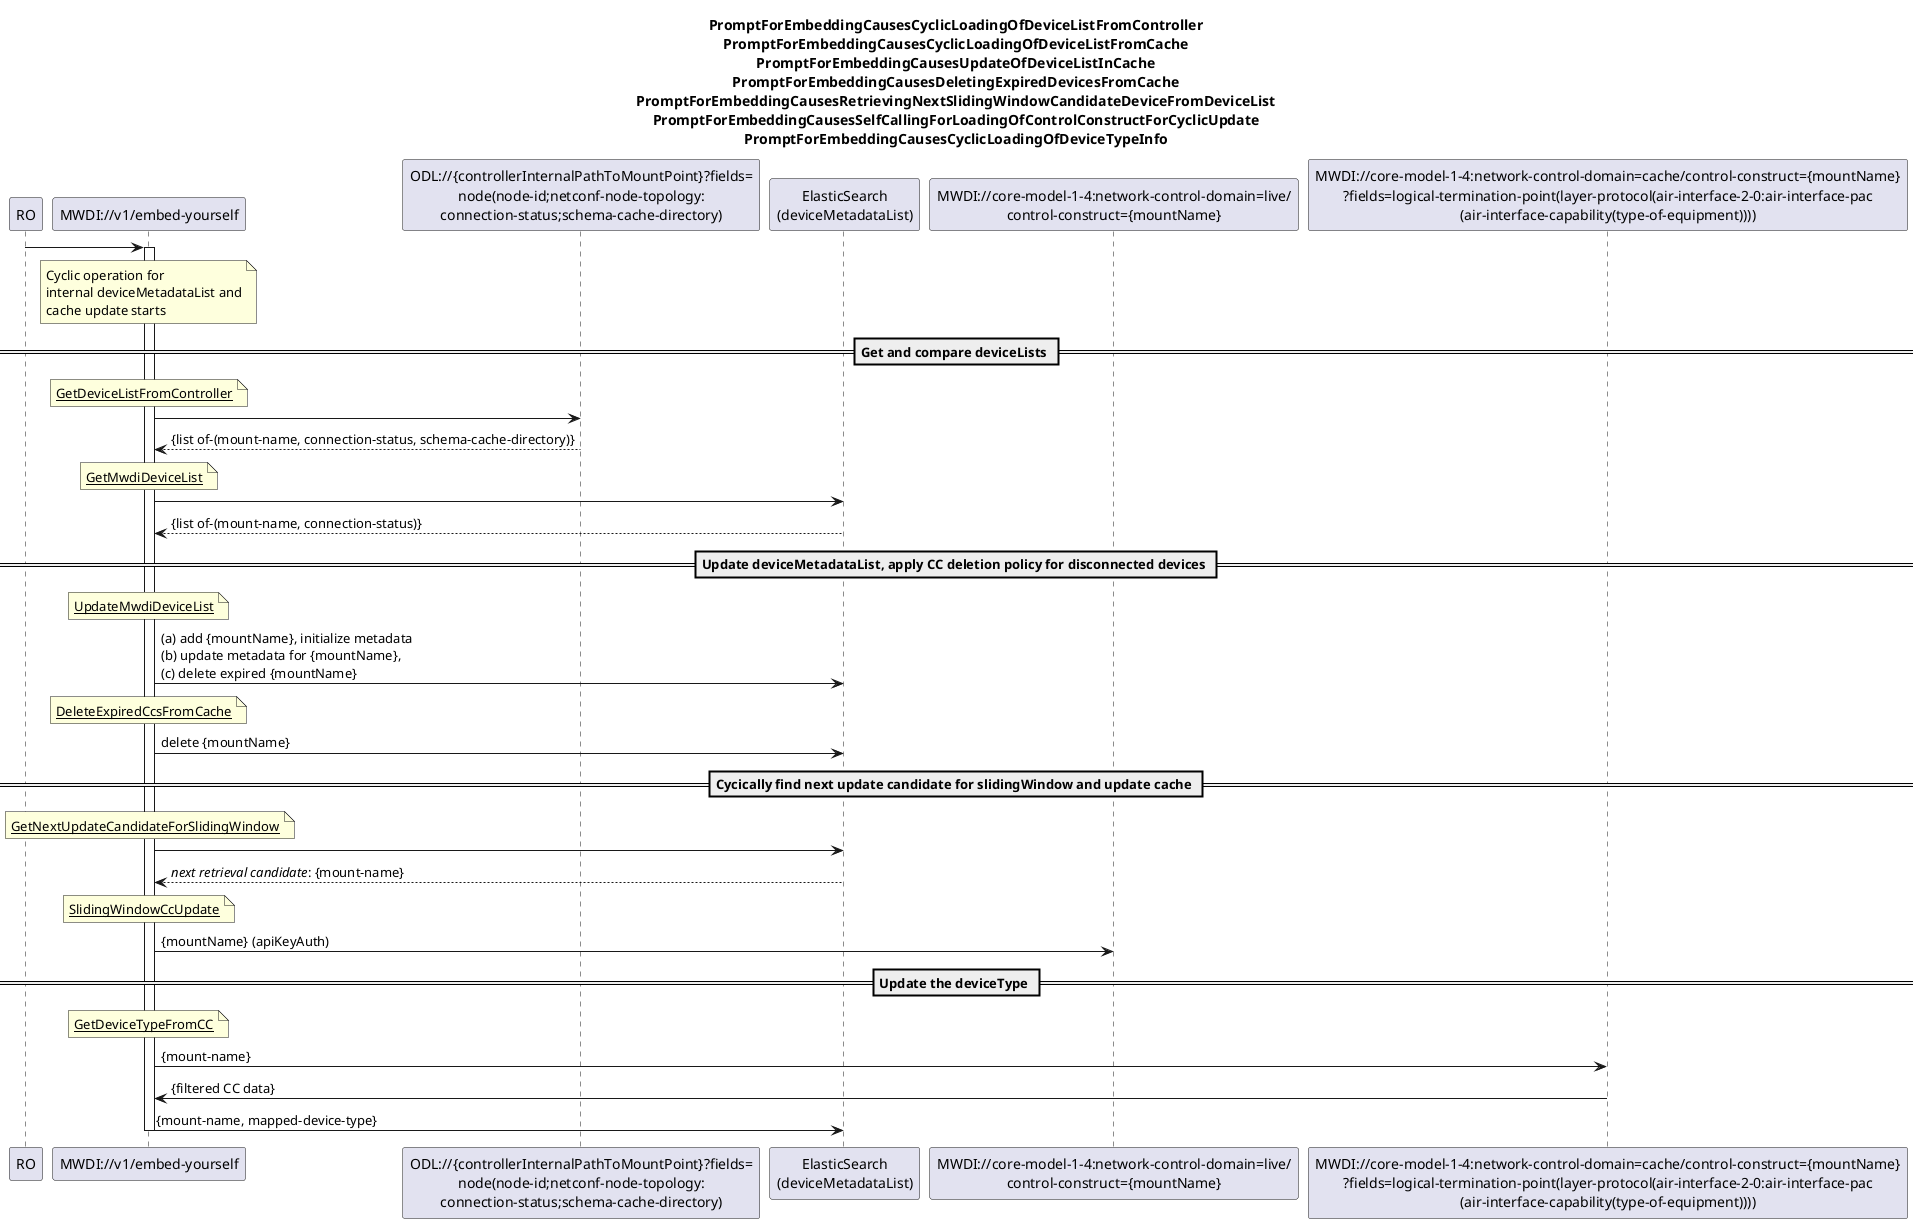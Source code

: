 @startuml 00x_CyclicOperationBasedDeviceListSync
skinparam responseMessageBelowArrow true

title
PromptForEmbeddingCausesCyclicLoadingOfDeviceListFromController
PromptForEmbeddingCausesCyclicLoadingOfDeviceListFromCache
PromptForEmbeddingCausesUpdateOfDeviceListInCache
PromptForEmbeddingCausesDeletingExpiredDevicesFromCache
PromptForEmbeddingCausesRetrievingNextSlidingWindowCandidateDeviceFromDeviceList
PromptForEmbeddingCausesSelfCallingForLoadingOfControlConstructForCyclicUpdate
PromptForEmbeddingCausesCyclicLoadingOfDeviceTypeInfo
end title

participant "RO" as ro
participant "MWDI://v1/embed-yourself" as mwdi
participant "ODL://{controllerInternalPathToMountPoint}?fields=\nnode(node-id;netconf-node-topology:\nconnection-status;schema-cache-directory)" as odlConnectionStatus
participant "ElasticSearch\n(deviceMetadataList)" as deviceList
participant "MWDI://core-model-1-4:network-control-domain=live/\ncontrol-construct={mountName}" as ControlConstruct
participant "MWDI://core-model-1-4:network-control-domain=cache/control-construct={mountName}\n?fields=logical-termination-point(layer-protocol(air-interface-2-0:air-interface-pac\n(air-interface-capability(type-of-equipment))))" as mwdiDevType



ro -> mwdi
activate mwdi

note over mwdi
Cyclic operation for 
internal deviceMetadataList and
cache update starts
end note

== Get and compare deviceLists ==

'get deviceList from Controller
note over mwdi
  <u>GetDeviceListFromController</u>
end note
mwdi -> odlConnectionStatus
odlConnectionStatus --> mwdi: {list of-(mount-name, connection-status, schema-cache-directory)}

'get MWDI deviceMetadataList from ElasticSearch
note over mwdi
  <u>GetMwdiDeviceList</u>
end note
mwdi -> deviceList
deviceList --> mwdi: {list of-(mount-name, connection-status)}

== Update deviceMetadataList, apply CC deletion policy for disconnected devices ==

note over mwdi
  <u>UpdateMwdiDeviceList</u>
end note
mwdi -> deviceList: (a) add {mountName}, initialize metadata \n(b) update metadata for {mountName}, \n(c) delete expired {mountName}

note over mwdi
  <u>DeleteExpiredCcsFromCache</u>
end note
mwdi -> deviceList: delete {mountName}

== Cycically find next update candidate for slidingWindow and update cache == 

note over mwdi
  <u>GetNextUpdateCandidateForSlidingWindow</u>
end note
mwdi -> deviceList
deviceList --> mwdi: <i>next retrieval candidate</i>: {mount-name}

note over mwdi
  <u>SlidingWindowCcUpdate</u>
end note
mwdi -> ControlConstruct: {mountName} (apiKeyAuth)

== Update the deviceType == 

note over mwdi
  <u>GetDeviceTypeFromCC</u>
end note
mwdi -> mwdiDevType: {mount-name}
mwdiDevType -> mwdi: {filtered CC data}
mwdi -> deviceList: {mount-name, mapped-device-type}

deactivate mwdi

@enduml